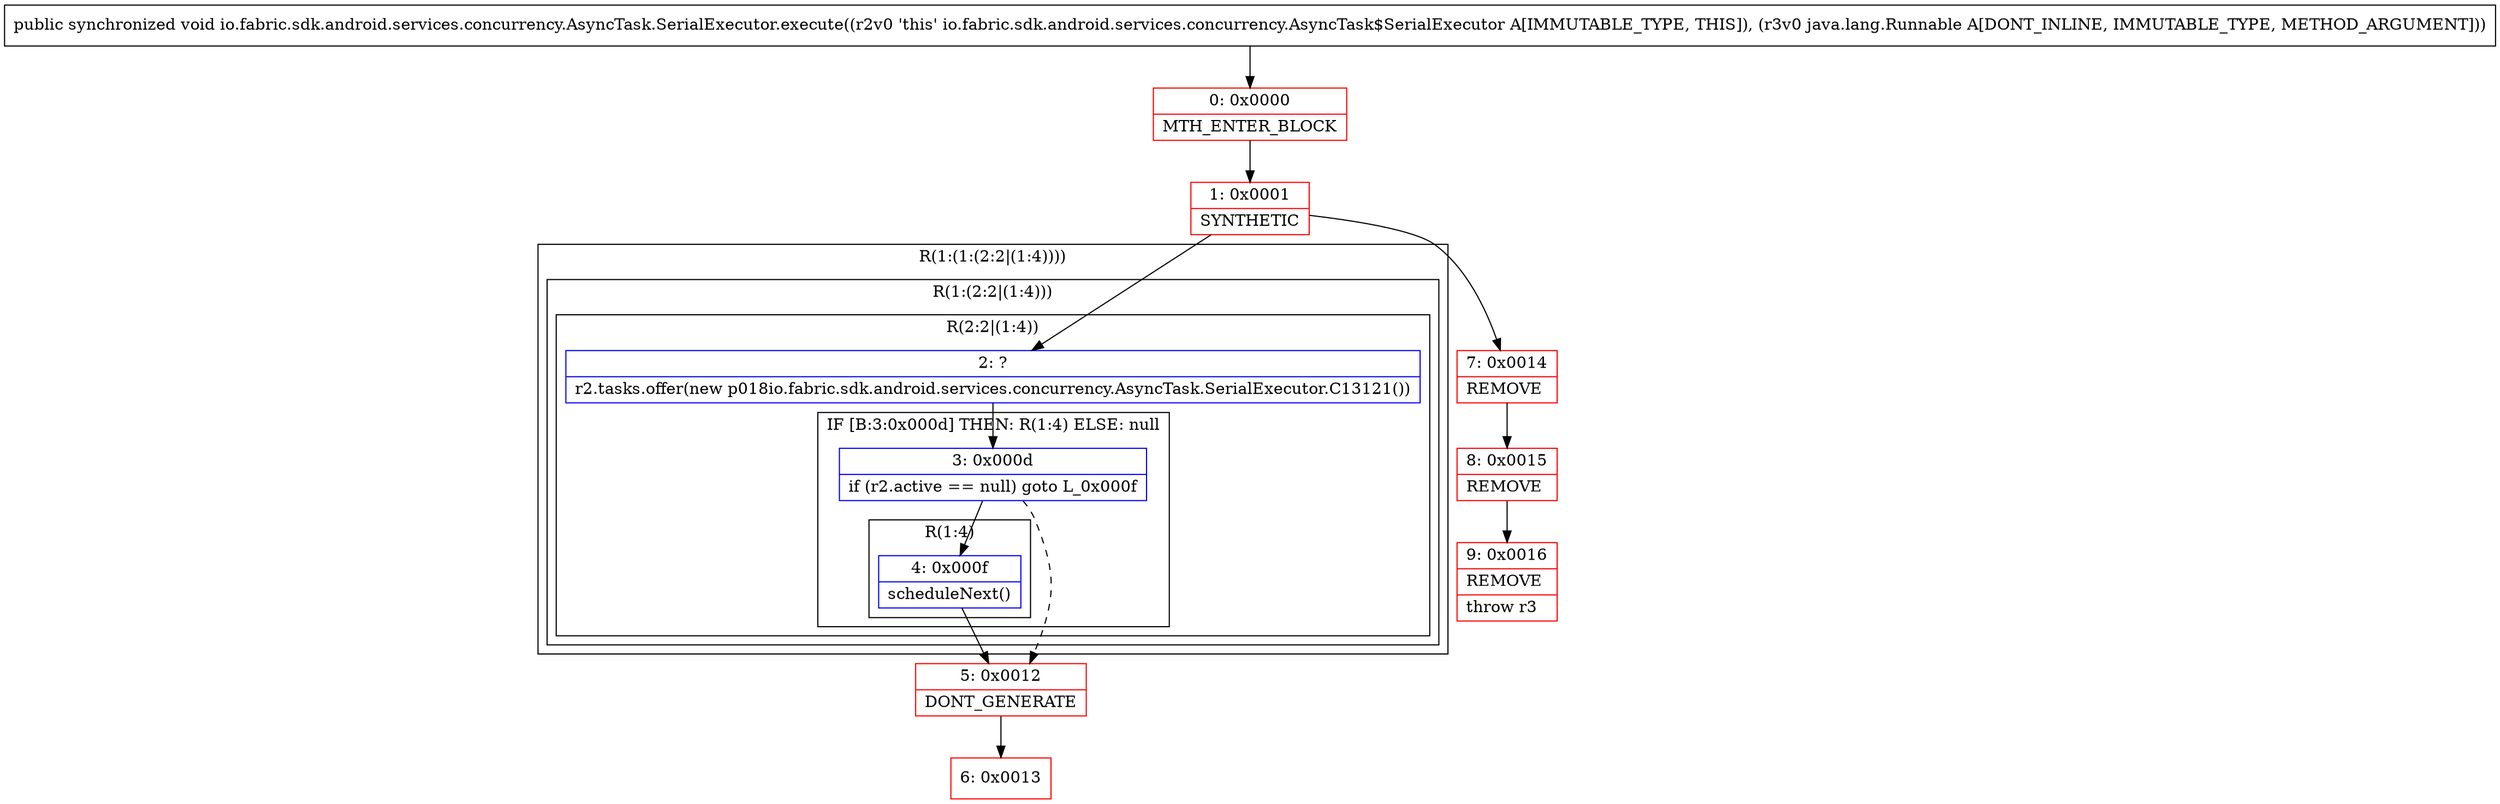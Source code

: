 digraph "CFG forio.fabric.sdk.android.services.concurrency.AsyncTask.SerialExecutor.execute(Ljava\/lang\/Runnable;)V" {
subgraph cluster_Region_473158243 {
label = "R(1:(1:(2:2|(1:4))))";
node [shape=record,color=blue];
subgraph cluster_Region_106523951 {
label = "R(1:(2:2|(1:4)))";
node [shape=record,color=blue];
subgraph cluster_Region_1067223742 {
label = "R(2:2|(1:4))";
node [shape=record,color=blue];
Node_2 [shape=record,label="{2\:\ ?|r2.tasks.offer(new p018io.fabric.sdk.android.services.concurrency.AsyncTask.SerialExecutor.C13121())\l}"];
subgraph cluster_IfRegion_1321215526 {
label = "IF [B:3:0x000d] THEN: R(1:4) ELSE: null";
node [shape=record,color=blue];
Node_3 [shape=record,label="{3\:\ 0x000d|if (r2.active == null) goto L_0x000f\l}"];
subgraph cluster_Region_1289901399 {
label = "R(1:4)";
node [shape=record,color=blue];
Node_4 [shape=record,label="{4\:\ 0x000f|scheduleNext()\l}"];
}
}
}
}
}
Node_0 [shape=record,color=red,label="{0\:\ 0x0000|MTH_ENTER_BLOCK\l}"];
Node_1 [shape=record,color=red,label="{1\:\ 0x0001|SYNTHETIC\l}"];
Node_5 [shape=record,color=red,label="{5\:\ 0x0012|DONT_GENERATE\l}"];
Node_6 [shape=record,color=red,label="{6\:\ 0x0013}"];
Node_7 [shape=record,color=red,label="{7\:\ 0x0014|REMOVE\l}"];
Node_8 [shape=record,color=red,label="{8\:\ 0x0015|REMOVE\l}"];
Node_9 [shape=record,color=red,label="{9\:\ 0x0016|REMOVE\l|throw r3\l}"];
MethodNode[shape=record,label="{public synchronized void io.fabric.sdk.android.services.concurrency.AsyncTask.SerialExecutor.execute((r2v0 'this' io.fabric.sdk.android.services.concurrency.AsyncTask$SerialExecutor A[IMMUTABLE_TYPE, THIS]), (r3v0 java.lang.Runnable A[DONT_INLINE, IMMUTABLE_TYPE, METHOD_ARGUMENT])) }"];
MethodNode -> Node_0;
Node_2 -> Node_3;
Node_3 -> Node_4;
Node_3 -> Node_5[style=dashed];
Node_4 -> Node_5;
Node_0 -> Node_1;
Node_1 -> Node_2;
Node_1 -> Node_7;
Node_5 -> Node_6;
Node_7 -> Node_8;
Node_8 -> Node_9;
}


